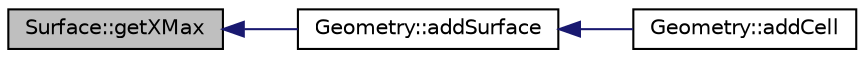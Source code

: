 digraph "Surface::getXMax"
{
  edge [fontname="Helvetica",fontsize="10",labelfontname="Helvetica",labelfontsize="10"];
  node [fontname="Helvetica",fontsize="10",shape=record];
  rankdir="LR";
  Node1 [label="Surface::getXMax",height=0.2,width=0.4,color="black", fillcolor="grey75", style="filled" fontcolor="black"];
  Node1 -> Node2 [dir="back",color="midnightblue",fontsize="10",style="solid",fontname="Helvetica"];
  Node2 [label="Geometry::addSurface",height=0.2,width=0.4,color="black", fillcolor="white", style="filled",URL="$classGeometry.html#ae0c48bef75b8bd549ad5ad6edfa4644d",tooltip="Add a Surface to the Geometry."];
  Node2 -> Node3 [dir="back",color="midnightblue",fontsize="10",style="solid",fontname="Helvetica"];
  Node3 [label="Geometry::addCell",height=0.2,width=0.4,color="black", fillcolor="white", style="filled",URL="$classGeometry.html#ac682e21a0664f12390bb956147030bdf",tooltip="Add a Cell to the Geometry."];
}
